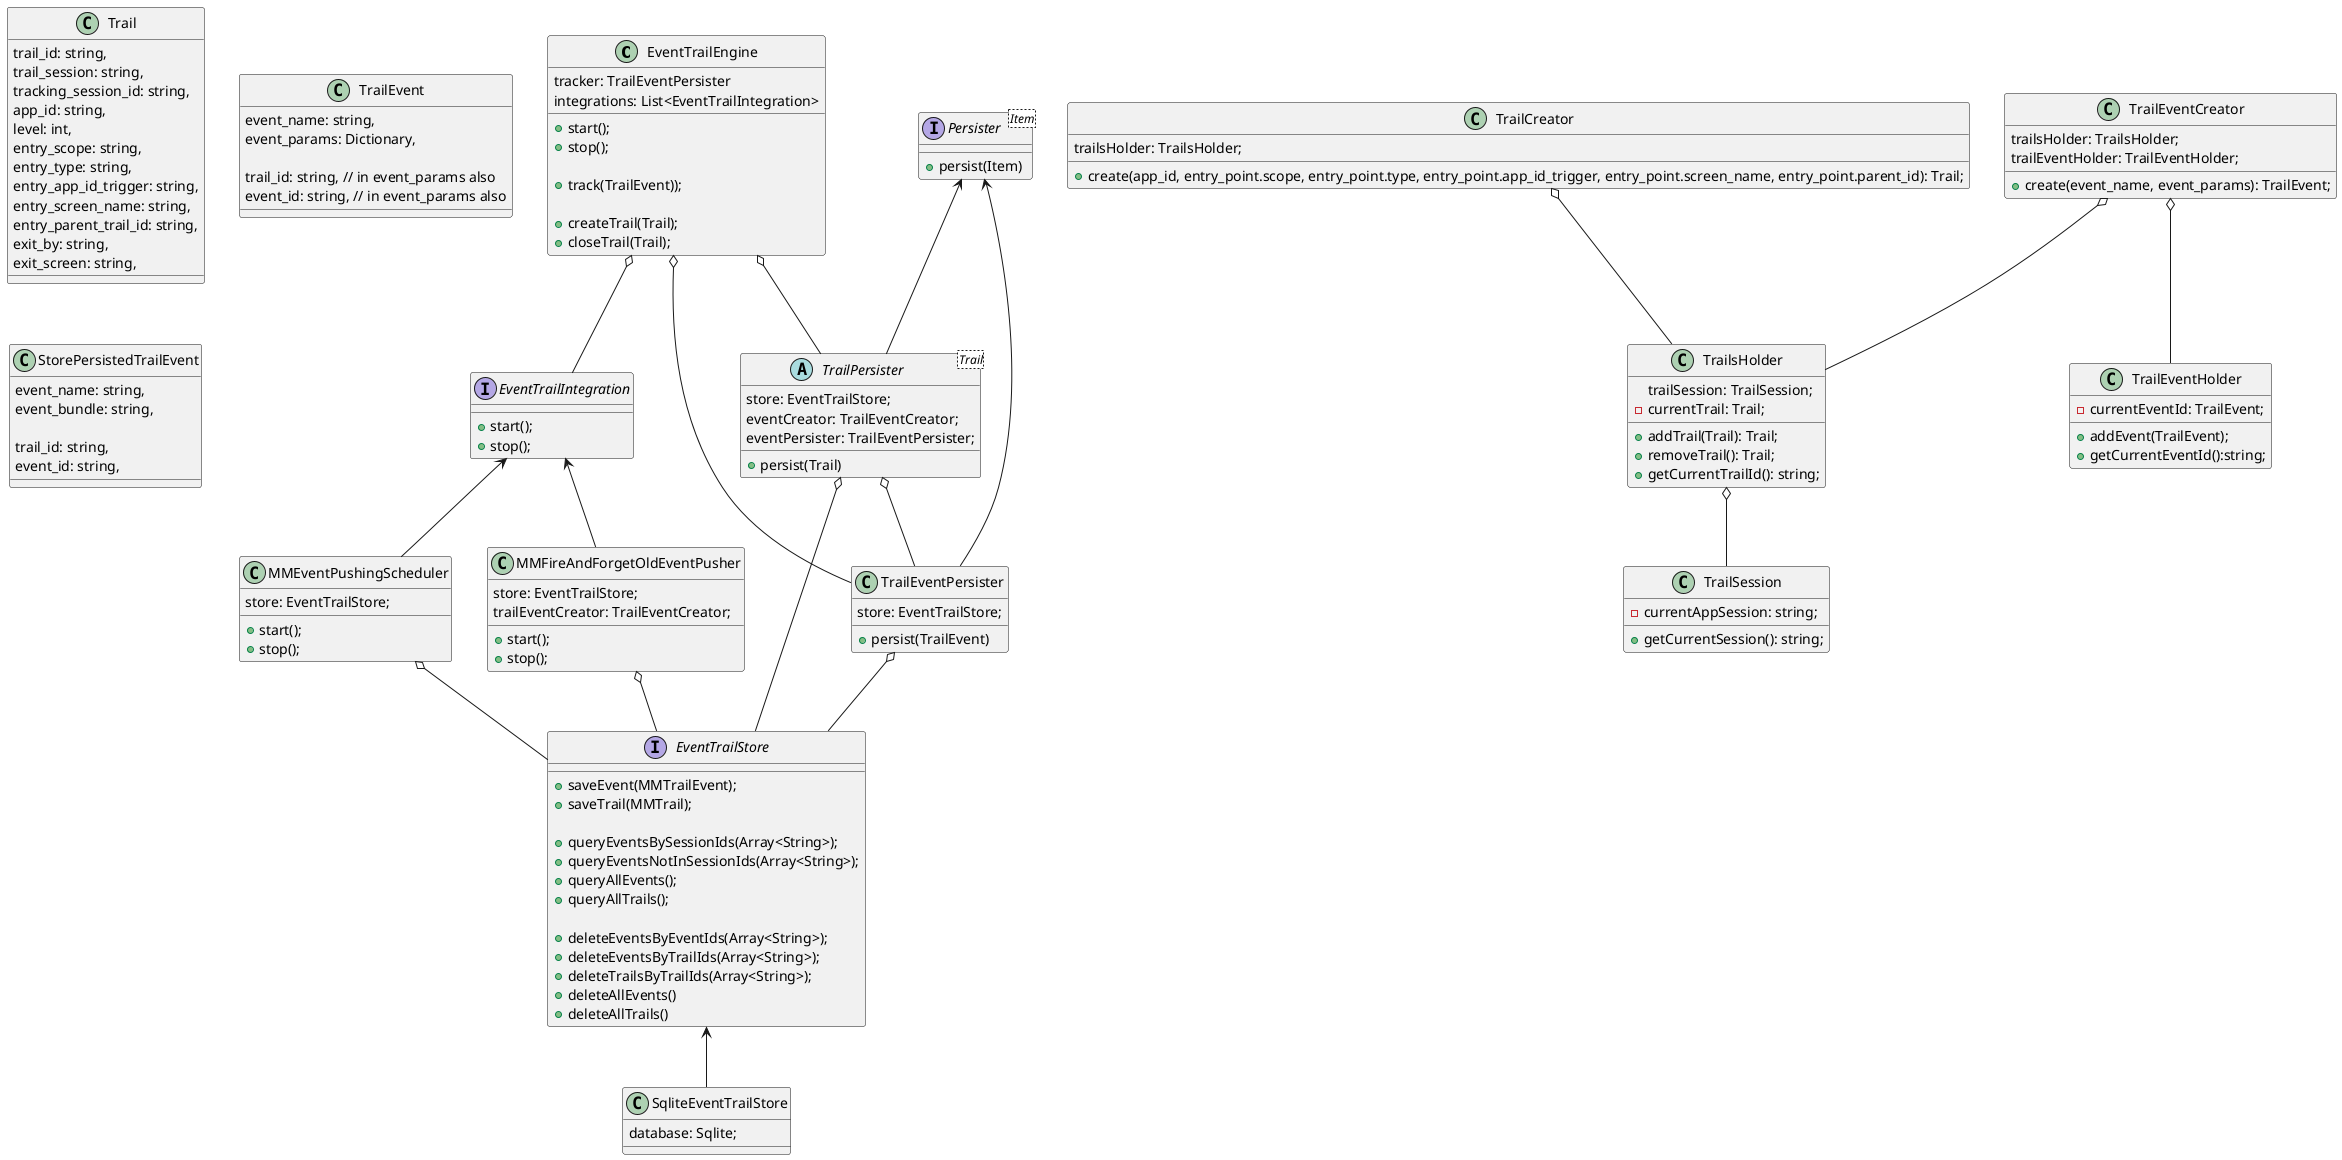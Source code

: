 @startuml


class EventTrailEngine {
    tracker: TrailEventPersister
    integrations: List<EventTrailIntegration>

    + start();
    + stop();

    + track(TrailEvent));
    
    + createTrail(Trail);
    + closeTrail(Trail);

}
EventTrailEngine o-- EventTrailIntegration
EventTrailEngine o-- TrailEventPersister
EventTrailEngine o-- TrailPersister

interface Persister<Item> {
    + persist(Item)
}
Persister <-- TrailPersister
Persister <-- TrailEventPersister

abstract class TrailPersister<Trail> {
    store: EventTrailStore;
    eventCreator: TrailEventCreator;
    eventPersister: TrailEventPersister;

    + persist(Trail)
}
' TrailPersister <-- StartTrailPersister
' TrailPersister <-- EndTrailPersister
TrailPersister o-- EventTrailStore
TrailPersister o-- TrailEventPersister


class TrailEventPersister {
    store: EventTrailStore;

    + persist(TrailEvent)
}
TrailEventPersister o-- EventTrailStore

' class StartTrailPersister { 
'     + persist(Trail)
' }

' class EndTrailPersister { 
'     + persist(Trail)
' }


' TrailEventPersister o-- UpcomingTrailEventsSubject

' class UpcomingTrailEventsSubject {
'     + emit()
'     + onUpComingEvent(callback)
' }

interface EventTrailIntegration {
    + start();
    + stop();
}
EventTrailIntegration <-- MMEventPushingScheduler
EventTrailIntegration <--  MMFireAndForgetOldEventPusher
' EventTrailIntegration <-- ThresholdPusherIntegration


class MMEventPushingScheduler {
    store: EventTrailStore;
    + start();
    + stop();
}
MMEventPushingScheduler o-- EventTrailStore

' class ThresholdPusherIntegration {
'     subject: UpcomingTrailEventsSubject;
'     store: EventTrailStore;
'     thresholdNumberOfEvents: Int;
'     - checkIfReachingThreshold();
'     + start();
'     + stop();
' }
' ThresholdPusherIntegration o-- UpcomingTrailEventsSubject
' ThresholdPusherIntegration o-- EventTrailStore

class  MMFireAndForgetOldEventPusher {
    store: EventTrailStore;
    trailEventCreator: TrailEventCreator;

    + start();
    + stop();
}
 MMFireAndForgetOldEventPusher o-- EventTrailStore

interface EventTrailStore {
    + saveEvent(MMTrailEvent);
    + saveTrail(MMTrail);

    + queryEventsBySessionIds(Array<String>);
    + queryEventsNotInSessionIds(Array<String>);
    + queryAllEvents();
    + queryAllTrails();
 
    + deleteEventsByEventIds(Array<String>);
    + deleteEventsByTrailIds(Array<String>);
    + deleteTrailsByTrailIds(Array<String>);
    + deleteAllEvents()
    + deleteAllTrails()
}

EventTrailStore <-- SqliteEventTrailStore

class SqliteEventTrailStore {
    database: Sqlite;
}
 
class Trail {
	trail_id: string,
    trail_session: string,
	tracking_session_id: string,
	app_id: string,
	level: int,
	entry_scope: string,
	entry_type: string,
	entry_app_id_trigger: string,
	entry_screen_name: string,
	entry_parent_trail_id: string,
	exit_by: string,
	exit_screen: string,
}

class TrailEvent {
  event_name: string,
  event_params: Dictionary,

  trail_id: string, // in event_params also
  event_id: string, // in event_params also
}

class StorePersistedTrailEvent {
  event_name: string,
  event_bundle: string,

  trail_id: string, 
  event_id: string,
}

class TrailsHolder {
    trailSession: TrailSession;
    - currentTrail: Trail;

    + addTrail(Trail): Trail;
    + removeTrail(): Trail;
    + getCurrentTrailId(): string;
}
TrailsHolder o-- TrailSession

class TrailEventHolder {
    - currentEventId: TrailEvent;

    + addEvent(TrailEvent);
    + getCurrentEventId():string;
}

class TrailEventCreator {
    trailsHolder: TrailsHolder;
    trailEventHolder: TrailEventHolder;

    + create(event_name, event_params): TrailEvent;
}
TrailEventCreator o-- TrailsHolder
TrailEventCreator o-- TrailEventHolder

class TrailCreator {
    trailsHolder: TrailsHolder;

    + create(app_id, entry_point.scope, entry_point.type, entry_point.app_id_trigger, entry_point.screen_name, entry_point.parent_id): Trail;
}
TrailCreator o--TrailsHolder

class TrailSession {
    - currentAppSession: string;
    + getCurrentSession(): string;
}

@enduml

